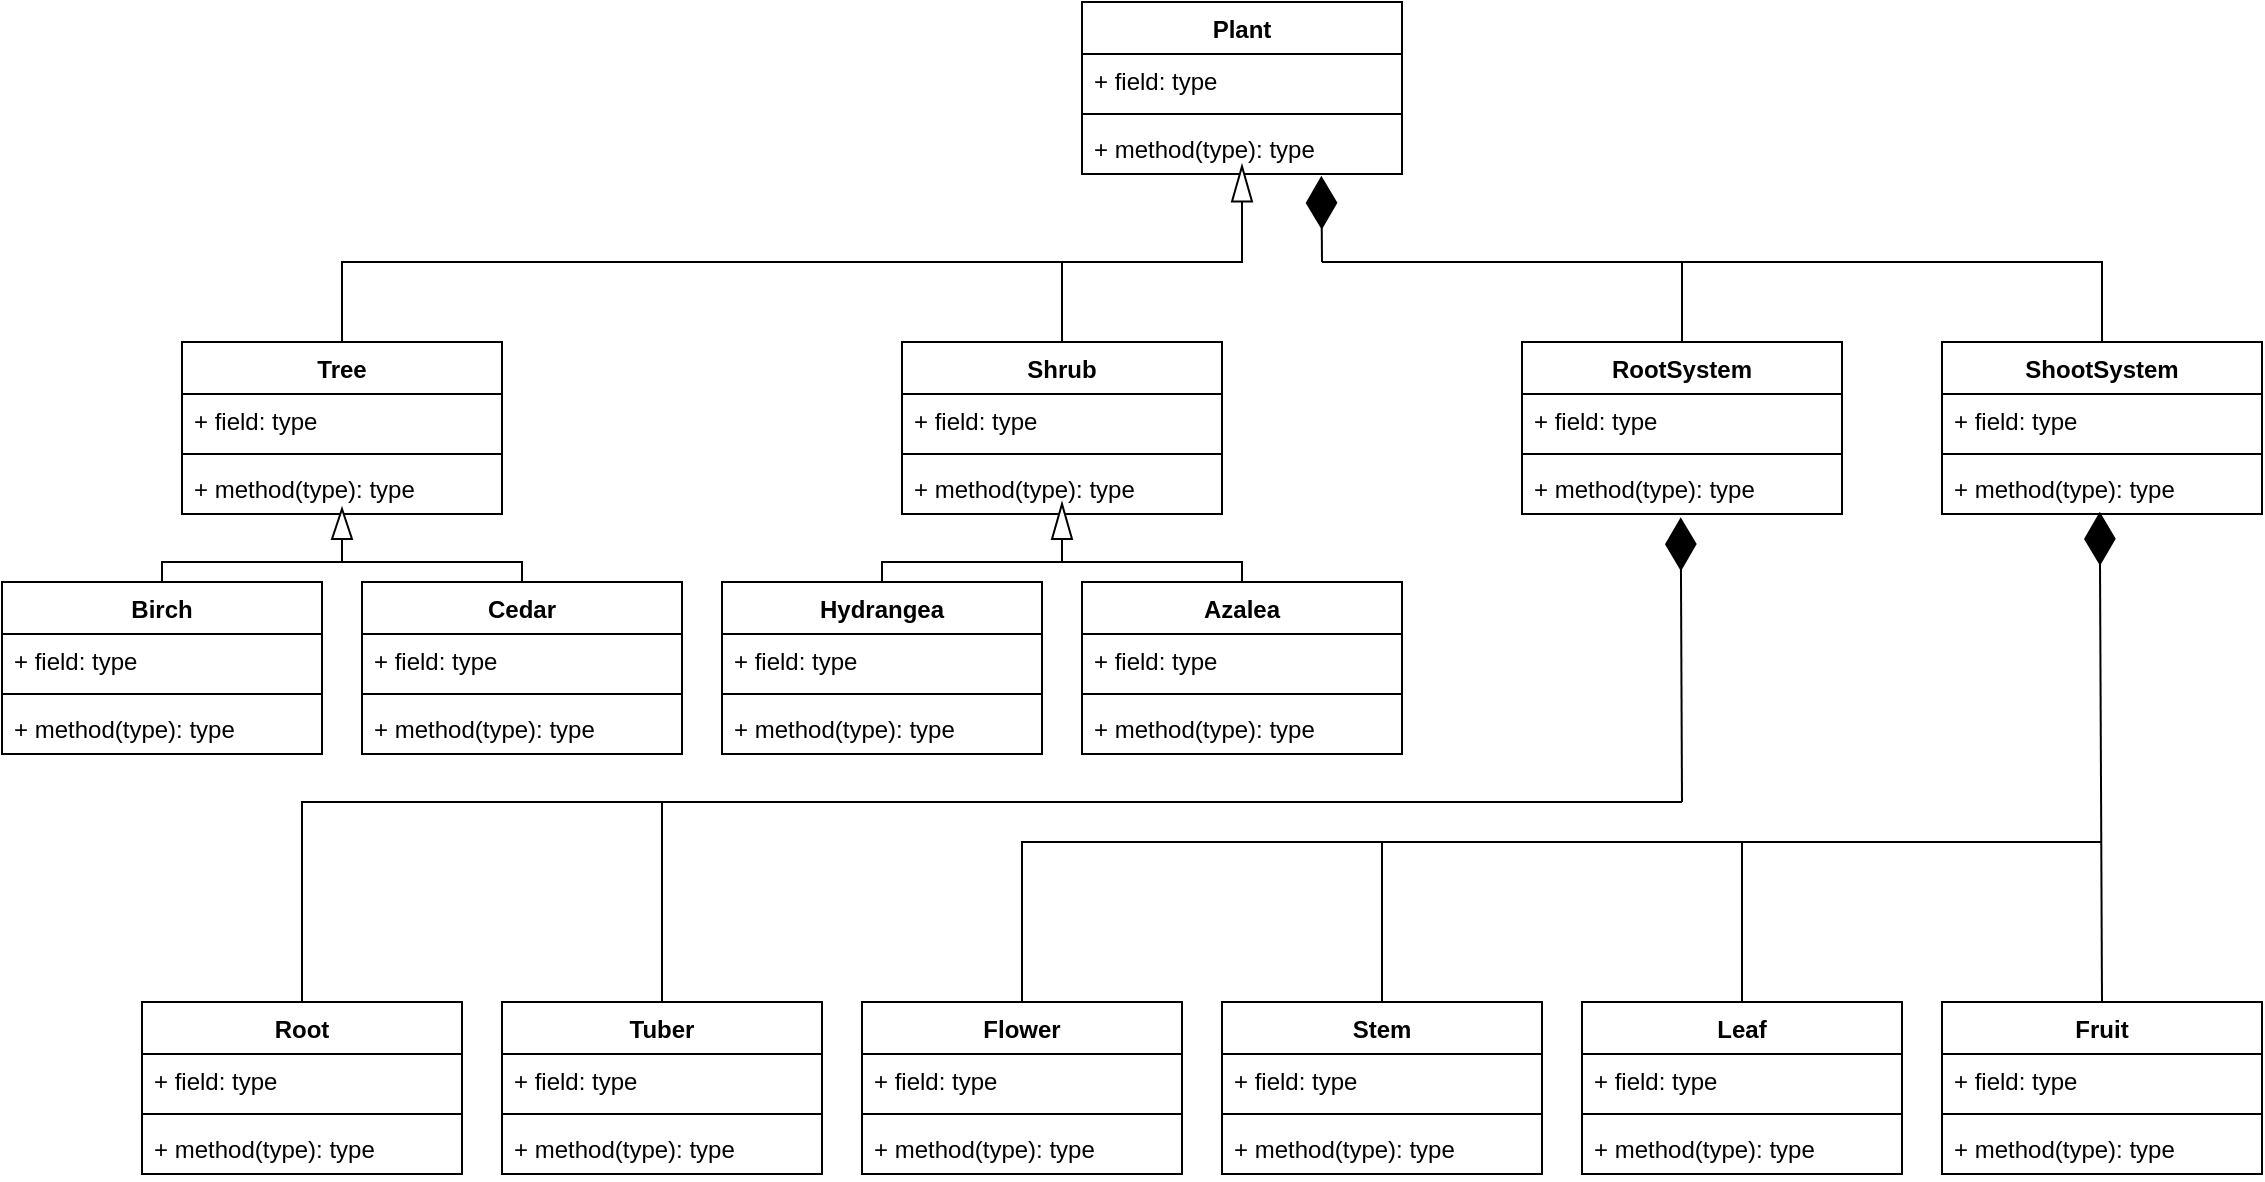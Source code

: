 <mxfile version="24.7.0" type="device">
  <diagram name="Page-1" id="bL0mSsmH6e7pi3kpd_Wb">
    <mxGraphModel dx="505" dy="559" grid="1" gridSize="10" guides="1" tooltips="1" connect="1" arrows="1" fold="1" page="1" pageScale="1" pageWidth="850" pageHeight="1100" math="0" shadow="0">
      <root>
        <mxCell id="0" />
        <mxCell id="1" parent="0" />
        <mxCell id="Pe4YFYHEPSf0yNMkosxJ-1" value="Plant" style="swimlane;fontStyle=1;align=center;verticalAlign=top;childLayout=stackLayout;horizontal=1;startSize=26;horizontalStack=0;resizeParent=1;resizeParentMax=0;resizeLast=0;collapsible=1;marginBottom=0;whiteSpace=wrap;html=1;" parent="1" vertex="1">
          <mxGeometry x="620" y="140" width="160" height="86" as="geometry" />
        </mxCell>
        <mxCell id="Pe4YFYHEPSf0yNMkosxJ-2" value="+ field: type" style="text;strokeColor=none;fillColor=none;align=left;verticalAlign=top;spacingLeft=4;spacingRight=4;overflow=hidden;rotatable=0;points=[[0,0.5],[1,0.5]];portConstraint=eastwest;whiteSpace=wrap;html=1;" parent="Pe4YFYHEPSf0yNMkosxJ-1" vertex="1">
          <mxGeometry y="26" width="160" height="26" as="geometry" />
        </mxCell>
        <mxCell id="Pe4YFYHEPSf0yNMkosxJ-3" value="" style="line;strokeWidth=1;fillColor=none;align=left;verticalAlign=middle;spacingTop=-1;spacingLeft=3;spacingRight=3;rotatable=0;labelPosition=right;points=[];portConstraint=eastwest;strokeColor=inherit;" parent="Pe4YFYHEPSf0yNMkosxJ-1" vertex="1">
          <mxGeometry y="52" width="160" height="8" as="geometry" />
        </mxCell>
        <mxCell id="Pe4YFYHEPSf0yNMkosxJ-4" value="+ method(type): type" style="text;strokeColor=none;fillColor=none;align=left;verticalAlign=top;spacingLeft=4;spacingRight=4;overflow=hidden;rotatable=0;points=[[0,0.5],[1,0.5]];portConstraint=eastwest;whiteSpace=wrap;html=1;" parent="Pe4YFYHEPSf0yNMkosxJ-1" vertex="1">
          <mxGeometry y="60" width="160" height="26" as="geometry" />
        </mxCell>
        <mxCell id="Pe4YFYHEPSf0yNMkosxJ-5" value="Tree" style="swimlane;fontStyle=1;align=center;verticalAlign=top;childLayout=stackLayout;horizontal=1;startSize=26;horizontalStack=0;resizeParent=1;resizeParentMax=0;resizeLast=0;collapsible=1;marginBottom=0;whiteSpace=wrap;html=1;" parent="1" vertex="1">
          <mxGeometry x="170" y="310" width="160" height="86" as="geometry" />
        </mxCell>
        <mxCell id="Pe4YFYHEPSf0yNMkosxJ-6" value="+ field: type" style="text;strokeColor=none;fillColor=none;align=left;verticalAlign=top;spacingLeft=4;spacingRight=4;overflow=hidden;rotatable=0;points=[[0,0.5],[1,0.5]];portConstraint=eastwest;whiteSpace=wrap;html=1;" parent="Pe4YFYHEPSf0yNMkosxJ-5" vertex="1">
          <mxGeometry y="26" width="160" height="26" as="geometry" />
        </mxCell>
        <mxCell id="Pe4YFYHEPSf0yNMkosxJ-7" value="" style="line;strokeWidth=1;fillColor=none;align=left;verticalAlign=middle;spacingTop=-1;spacingLeft=3;spacingRight=3;rotatable=0;labelPosition=right;points=[];portConstraint=eastwest;strokeColor=inherit;" parent="Pe4YFYHEPSf0yNMkosxJ-5" vertex="1">
          <mxGeometry y="52" width="160" height="8" as="geometry" />
        </mxCell>
        <mxCell id="Pe4YFYHEPSf0yNMkosxJ-8" value="+ method(type): type" style="text;strokeColor=none;fillColor=none;align=left;verticalAlign=top;spacingLeft=4;spacingRight=4;overflow=hidden;rotatable=0;points=[[0,0.5],[1,0.5]];portConstraint=eastwest;whiteSpace=wrap;html=1;" parent="Pe4YFYHEPSf0yNMkosxJ-5" vertex="1">
          <mxGeometry y="60" width="160" height="26" as="geometry" />
        </mxCell>
        <mxCell id="Pe4YFYHEPSf0yNMkosxJ-9" value="Shrub" style="swimlane;fontStyle=1;align=center;verticalAlign=top;childLayout=stackLayout;horizontal=1;startSize=26;horizontalStack=0;resizeParent=1;resizeParentMax=0;resizeLast=0;collapsible=1;marginBottom=0;whiteSpace=wrap;html=1;" parent="1" vertex="1">
          <mxGeometry x="530" y="310" width="160" height="86" as="geometry">
            <mxRectangle x="530" y="310" width="70" height="30" as="alternateBounds" />
          </mxGeometry>
        </mxCell>
        <mxCell id="Pe4YFYHEPSf0yNMkosxJ-10" value="+ field: type" style="text;strokeColor=none;fillColor=none;align=left;verticalAlign=top;spacingLeft=4;spacingRight=4;overflow=hidden;rotatable=0;points=[[0,0.5],[1,0.5]];portConstraint=eastwest;whiteSpace=wrap;html=1;" parent="Pe4YFYHEPSf0yNMkosxJ-9" vertex="1">
          <mxGeometry y="26" width="160" height="26" as="geometry" />
        </mxCell>
        <mxCell id="Pe4YFYHEPSf0yNMkosxJ-11" value="" style="line;strokeWidth=1;fillColor=none;align=left;verticalAlign=middle;spacingTop=-1;spacingLeft=3;spacingRight=3;rotatable=0;labelPosition=right;points=[];portConstraint=eastwest;strokeColor=inherit;" parent="Pe4YFYHEPSf0yNMkosxJ-9" vertex="1">
          <mxGeometry y="52" width="160" height="8" as="geometry" />
        </mxCell>
        <mxCell id="Pe4YFYHEPSf0yNMkosxJ-12" value="+ method(type): type" style="text;strokeColor=none;fillColor=none;align=left;verticalAlign=top;spacingLeft=4;spacingRight=4;overflow=hidden;rotatable=0;points=[[0,0.5],[1,0.5]];portConstraint=eastwest;whiteSpace=wrap;html=1;" parent="Pe4YFYHEPSf0yNMkosxJ-9" vertex="1">
          <mxGeometry y="60" width="160" height="26" as="geometry" />
        </mxCell>
        <mxCell id="Pe4YFYHEPSf0yNMkosxJ-13" value="Birch" style="swimlane;fontStyle=1;align=center;verticalAlign=top;childLayout=stackLayout;horizontal=1;startSize=26;horizontalStack=0;resizeParent=1;resizeParentMax=0;resizeLast=0;collapsible=1;marginBottom=0;whiteSpace=wrap;html=1;" parent="1" vertex="1">
          <mxGeometry x="80" y="430" width="160" height="86" as="geometry" />
        </mxCell>
        <mxCell id="Pe4YFYHEPSf0yNMkosxJ-14" value="+ field: type" style="text;strokeColor=none;fillColor=none;align=left;verticalAlign=top;spacingLeft=4;spacingRight=4;overflow=hidden;rotatable=0;points=[[0,0.5],[1,0.5]];portConstraint=eastwest;whiteSpace=wrap;html=1;" parent="Pe4YFYHEPSf0yNMkosxJ-13" vertex="1">
          <mxGeometry y="26" width="160" height="26" as="geometry" />
        </mxCell>
        <mxCell id="Pe4YFYHEPSf0yNMkosxJ-15" value="" style="line;strokeWidth=1;fillColor=none;align=left;verticalAlign=middle;spacingTop=-1;spacingLeft=3;spacingRight=3;rotatable=0;labelPosition=right;points=[];portConstraint=eastwest;strokeColor=inherit;" parent="Pe4YFYHEPSf0yNMkosxJ-13" vertex="1">
          <mxGeometry y="52" width="160" height="8" as="geometry" />
        </mxCell>
        <mxCell id="Pe4YFYHEPSf0yNMkosxJ-16" value="+ method(type): type" style="text;strokeColor=none;fillColor=none;align=left;verticalAlign=top;spacingLeft=4;spacingRight=4;overflow=hidden;rotatable=0;points=[[0,0.5],[1,0.5]];portConstraint=eastwest;whiteSpace=wrap;html=1;" parent="Pe4YFYHEPSf0yNMkosxJ-13" vertex="1">
          <mxGeometry y="60" width="160" height="26" as="geometry" />
        </mxCell>
        <mxCell id="Pe4YFYHEPSf0yNMkosxJ-17" value="Cedar" style="swimlane;fontStyle=1;align=center;verticalAlign=top;childLayout=stackLayout;horizontal=1;startSize=26;horizontalStack=0;resizeParent=1;resizeParentMax=0;resizeLast=0;collapsible=1;marginBottom=0;whiteSpace=wrap;html=1;" parent="1" vertex="1">
          <mxGeometry x="260" y="430" width="160" height="86" as="geometry" />
        </mxCell>
        <mxCell id="Pe4YFYHEPSf0yNMkosxJ-18" value="+ field: type" style="text;strokeColor=none;fillColor=none;align=left;verticalAlign=top;spacingLeft=4;spacingRight=4;overflow=hidden;rotatable=0;points=[[0,0.5],[1,0.5]];portConstraint=eastwest;whiteSpace=wrap;html=1;" parent="Pe4YFYHEPSf0yNMkosxJ-17" vertex="1">
          <mxGeometry y="26" width="160" height="26" as="geometry" />
        </mxCell>
        <mxCell id="Pe4YFYHEPSf0yNMkosxJ-19" value="" style="line;strokeWidth=1;fillColor=none;align=left;verticalAlign=middle;spacingTop=-1;spacingLeft=3;spacingRight=3;rotatable=0;labelPosition=right;points=[];portConstraint=eastwest;strokeColor=inherit;" parent="Pe4YFYHEPSf0yNMkosxJ-17" vertex="1">
          <mxGeometry y="52" width="160" height="8" as="geometry" />
        </mxCell>
        <mxCell id="Pe4YFYHEPSf0yNMkosxJ-20" value="+ method(type): type" style="text;strokeColor=none;fillColor=none;align=left;verticalAlign=top;spacingLeft=4;spacingRight=4;overflow=hidden;rotatable=0;points=[[0,0.5],[1,0.5]];portConstraint=eastwest;whiteSpace=wrap;html=1;" parent="Pe4YFYHEPSf0yNMkosxJ-17" vertex="1">
          <mxGeometry y="60" width="160" height="26" as="geometry" />
        </mxCell>
        <mxCell id="Pe4YFYHEPSf0yNMkosxJ-21" value="Hydrangea" style="swimlane;fontStyle=1;align=center;verticalAlign=top;childLayout=stackLayout;horizontal=1;startSize=26;horizontalStack=0;resizeParent=1;resizeParentMax=0;resizeLast=0;collapsible=1;marginBottom=0;whiteSpace=wrap;html=1;" parent="1" vertex="1">
          <mxGeometry x="440" y="430" width="160" height="86" as="geometry" />
        </mxCell>
        <mxCell id="Pe4YFYHEPSf0yNMkosxJ-22" value="+ field: type" style="text;strokeColor=none;fillColor=none;align=left;verticalAlign=top;spacingLeft=4;spacingRight=4;overflow=hidden;rotatable=0;points=[[0,0.5],[1,0.5]];portConstraint=eastwest;whiteSpace=wrap;html=1;" parent="Pe4YFYHEPSf0yNMkosxJ-21" vertex="1">
          <mxGeometry y="26" width="160" height="26" as="geometry" />
        </mxCell>
        <mxCell id="Pe4YFYHEPSf0yNMkosxJ-23" value="" style="line;strokeWidth=1;fillColor=none;align=left;verticalAlign=middle;spacingTop=-1;spacingLeft=3;spacingRight=3;rotatable=0;labelPosition=right;points=[];portConstraint=eastwest;strokeColor=inherit;" parent="Pe4YFYHEPSf0yNMkosxJ-21" vertex="1">
          <mxGeometry y="52" width="160" height="8" as="geometry" />
        </mxCell>
        <mxCell id="Pe4YFYHEPSf0yNMkosxJ-24" value="+ method(type): type" style="text;strokeColor=none;fillColor=none;align=left;verticalAlign=top;spacingLeft=4;spacingRight=4;overflow=hidden;rotatable=0;points=[[0,0.5],[1,0.5]];portConstraint=eastwest;whiteSpace=wrap;html=1;" parent="Pe4YFYHEPSf0yNMkosxJ-21" vertex="1">
          <mxGeometry y="60" width="160" height="26" as="geometry" />
        </mxCell>
        <mxCell id="Pe4YFYHEPSf0yNMkosxJ-25" value="Azalea" style="swimlane;fontStyle=1;align=center;verticalAlign=top;childLayout=stackLayout;horizontal=1;startSize=26;horizontalStack=0;resizeParent=1;resizeParentMax=0;resizeLast=0;collapsible=1;marginBottom=0;whiteSpace=wrap;html=1;" parent="1" vertex="1">
          <mxGeometry x="620" y="430" width="160" height="86" as="geometry">
            <mxRectangle x="620" y="430" width="80" height="30" as="alternateBounds" />
          </mxGeometry>
        </mxCell>
        <mxCell id="Pe4YFYHEPSf0yNMkosxJ-26" value="+ field: type" style="text;strokeColor=none;fillColor=none;align=left;verticalAlign=top;spacingLeft=4;spacingRight=4;overflow=hidden;rotatable=0;points=[[0,0.5],[1,0.5]];portConstraint=eastwest;whiteSpace=wrap;html=1;" parent="Pe4YFYHEPSf0yNMkosxJ-25" vertex="1">
          <mxGeometry y="26" width="160" height="26" as="geometry" />
        </mxCell>
        <mxCell id="Pe4YFYHEPSf0yNMkosxJ-27" value="" style="line;strokeWidth=1;fillColor=none;align=left;verticalAlign=middle;spacingTop=-1;spacingLeft=3;spacingRight=3;rotatable=0;labelPosition=right;points=[];portConstraint=eastwest;strokeColor=inherit;" parent="Pe4YFYHEPSf0yNMkosxJ-25" vertex="1">
          <mxGeometry y="52" width="160" height="8" as="geometry" />
        </mxCell>
        <mxCell id="Pe4YFYHEPSf0yNMkosxJ-28" value="+ method(type): type" style="text;strokeColor=none;fillColor=none;align=left;verticalAlign=top;spacingLeft=4;spacingRight=4;overflow=hidden;rotatable=0;points=[[0,0.5],[1,0.5]];portConstraint=eastwest;whiteSpace=wrap;html=1;" parent="Pe4YFYHEPSf0yNMkosxJ-25" vertex="1">
          <mxGeometry y="60" width="160" height="26" as="geometry" />
        </mxCell>
        <mxCell id="Pe4YFYHEPSf0yNMkosxJ-29" value="" style="triangle;whiteSpace=wrap;html=1;rotation=-90;" parent="1" vertex="1">
          <mxGeometry x="242.5" y="396" width="15" height="10" as="geometry" />
        </mxCell>
        <mxCell id="Pe4YFYHEPSf0yNMkosxJ-30" value="" style="endArrow=none;html=1;rounded=0;exitX=0;exitY=0.5;exitDx=0;exitDy=0;entryX=0.5;entryY=0;entryDx=0;entryDy=0;" parent="1" source="Pe4YFYHEPSf0yNMkosxJ-29" target="Pe4YFYHEPSf0yNMkosxJ-17" edge="1">
          <mxGeometry width="50" height="50" relative="1" as="geometry">
            <mxPoint x="410" y="620" as="sourcePoint" />
            <mxPoint x="360" y="690" as="targetPoint" />
            <Array as="points">
              <mxPoint x="250" y="420" />
              <mxPoint x="340" y="420" />
            </Array>
          </mxGeometry>
        </mxCell>
        <mxCell id="Pe4YFYHEPSf0yNMkosxJ-31" value="" style="endArrow=none;html=1;rounded=0;entryX=0.5;entryY=0;entryDx=0;entryDy=0;" parent="1" target="Pe4YFYHEPSf0yNMkosxJ-13" edge="1">
          <mxGeometry width="50" height="50" relative="1" as="geometry">
            <mxPoint x="250" y="420" as="sourcePoint" />
            <mxPoint x="200" y="410" as="targetPoint" />
            <Array as="points">
              <mxPoint x="160" y="420" />
            </Array>
          </mxGeometry>
        </mxCell>
        <mxCell id="Pe4YFYHEPSf0yNMkosxJ-32" value="" style="triangle;whiteSpace=wrap;html=1;rotation=-90;" parent="1" vertex="1">
          <mxGeometry x="601.25" y="394.75" width="17.5" height="10" as="geometry" />
        </mxCell>
        <mxCell id="Pe4YFYHEPSf0yNMkosxJ-33" value="" style="endArrow=none;html=1;rounded=0;exitX=0;exitY=0.5;exitDx=0;exitDy=0;entryX=0.5;entryY=0;entryDx=0;entryDy=0;" parent="1" source="Pe4YFYHEPSf0yNMkosxJ-32" target="Pe4YFYHEPSf0yNMkosxJ-25" edge="1">
          <mxGeometry width="50" height="50" relative="1" as="geometry">
            <mxPoint x="770" y="620" as="sourcePoint" />
            <mxPoint x="700" y="430" as="targetPoint" />
            <Array as="points">
              <mxPoint x="610" y="420" />
              <mxPoint x="700" y="420" />
            </Array>
          </mxGeometry>
        </mxCell>
        <mxCell id="Pe4YFYHEPSf0yNMkosxJ-34" value="" style="endArrow=none;html=1;rounded=0;entryX=0.5;entryY=0;entryDx=0;entryDy=0;" parent="1" target="Pe4YFYHEPSf0yNMkosxJ-21" edge="1">
          <mxGeometry width="50" height="50" relative="1" as="geometry">
            <mxPoint x="610" y="420" as="sourcePoint" />
            <mxPoint x="520" y="430" as="targetPoint" />
            <Array as="points">
              <mxPoint x="520" y="420" />
            </Array>
          </mxGeometry>
        </mxCell>
        <mxCell id="Pe4YFYHEPSf0yNMkosxJ-35" value="Root&lt;span style=&quot;color: rgba(0, 0, 0, 0); font-family: monospace; font-size: 0px; font-weight: 400; text-align: start; text-wrap: nowrap;&quot;&gt;%3CmxGraphModel%3E%3Croot%3E%3CmxCell%20id%3D%220%22%2F%3E%3CmxCell%20id%3D%221%22%20parent%3D%220%22%2F%3E%3CmxCell%20id%3D%222%22%20value%3D%22Shrub%22%20style%3D%22swimlane%3BfontStyle%3D1%3Balign%3Dcenter%3BverticalAlign%3Dtop%3BchildLayout%3DstackLayout%3Bhorizontal%3D1%3BstartSize%3D26%3BhorizontalStack%3D0%3BresizeParent%3D1%3BresizeParentMax%3D0%3BresizeLast%3D0%3Bcollapsible%3D1%3BmarginBottom%3D0%3BwhiteSpace%3Dwrap%3Bhtml%3D1%3B%22%20vertex%3D%221%22%20parent%3D%221%22%3E%3CmxGeometry%20x%3D%22530%22%20y%3D%22310%22%20width%3D%22160%22%20height%3D%2286%22%20as%3D%22geometry%22%2F%3E%3C%2FmxCell%3E%3CmxCell%20id%3D%223%22%20value%3D%22%2B%20field%3A%20type%22%20style%3D%22text%3BstrokeColor%3Dnone%3BfillColor%3Dnone%3Balign%3Dleft%3BverticalAlign%3Dtop%3BspacingLeft%3D4%3BspacingRight%3D4%3Boverflow%3Dhidden%3Brotatable%3D0%3Bpoints%3D%5B%5B0%2C0.5%5D%2C%5B1%2C0.5%5D%5D%3BportConstraint%3Deastwest%3BwhiteSpace%3Dwrap%3Bhtml%3D1%3B%22%20vertex%3D%221%22%20parent%3D%222%22%3E%3CmxGeometry%20y%3D%2226%22%20width%3D%22160%22%20height%3D%2226%22%20as%3D%22geometry%22%2F%3E%3C%2FmxCell%3E%3CmxCell%20id%3D%224%22%20value%3D%22%22%20style%3D%22line%3BstrokeWidth%3D1%3BfillColor%3Dnone%3Balign%3Dleft%3BverticalAlign%3Dmiddle%3BspacingTop%3D-1%3BspacingLeft%3D3%3BspacingRight%3D3%3Brotatable%3D0%3BlabelPosition%3Dright%3Bpoints%3D%5B%5D%3BportConstraint%3Deastwest%3BstrokeColor%3Dinherit%3B%22%20vertex%3D%221%22%20parent%3D%222%22%3E%3CmxGeometry%20y%3D%2252%22%20width%3D%22160%22%20height%3D%228%22%20as%3D%22geometry%22%2F%3E%3C%2FmxCell%3E%3CmxCell%20id%3D%225%22%20value%3D%22%2B%20method(type)%3A%20type%22%20style%3D%22text%3BstrokeColor%3Dnone%3BfillColor%3Dnone%3Balign%3Dleft%3BverticalAlign%3Dtop%3BspacingLeft%3D4%3BspacingRight%3D4%3Boverflow%3Dhidden%3Brotatable%3D0%3Bpoints%3D%5B%5B0%2C0.5%5D%2C%5B1%2C0.5%5D%5D%3BportConstraint%3Deastwest%3BwhiteSpace%3Dwrap%3Bhtml%3D1%3B%22%20vertex%3D%221%22%20parent%3D%222%22%3E%3CmxGeometry%20y%3D%2260%22%20width%3D%22160%22%20height%3D%2226%22%20as%3D%22geometry%22%2F%3E%3C%2FmxCell%3E%3C%2Froot%3E%3C%2FmxGraphModel%3E&lt;/span&gt;" style="swimlane;fontStyle=1;align=center;verticalAlign=top;childLayout=stackLayout;horizontal=1;startSize=26;horizontalStack=0;resizeParent=1;resizeParentMax=0;resizeLast=0;collapsible=1;marginBottom=0;whiteSpace=wrap;html=1;" parent="1" vertex="1">
          <mxGeometry x="150" y="640" width="160" height="86" as="geometry" />
        </mxCell>
        <mxCell id="Pe4YFYHEPSf0yNMkosxJ-36" value="+ field: type" style="text;strokeColor=none;fillColor=none;align=left;verticalAlign=top;spacingLeft=4;spacingRight=4;overflow=hidden;rotatable=0;points=[[0,0.5],[1,0.5]];portConstraint=eastwest;whiteSpace=wrap;html=1;" parent="Pe4YFYHEPSf0yNMkosxJ-35" vertex="1">
          <mxGeometry y="26" width="160" height="26" as="geometry" />
        </mxCell>
        <mxCell id="Pe4YFYHEPSf0yNMkosxJ-37" value="" style="line;strokeWidth=1;fillColor=none;align=left;verticalAlign=middle;spacingTop=-1;spacingLeft=3;spacingRight=3;rotatable=0;labelPosition=right;points=[];portConstraint=eastwest;strokeColor=inherit;" parent="Pe4YFYHEPSf0yNMkosxJ-35" vertex="1">
          <mxGeometry y="52" width="160" height="8" as="geometry" />
        </mxCell>
        <mxCell id="Pe4YFYHEPSf0yNMkosxJ-38" value="+ method(type): type" style="text;strokeColor=none;fillColor=none;align=left;verticalAlign=top;spacingLeft=4;spacingRight=4;overflow=hidden;rotatable=0;points=[[0,0.5],[1,0.5]];portConstraint=eastwest;whiteSpace=wrap;html=1;" parent="Pe4YFYHEPSf0yNMkosxJ-35" vertex="1">
          <mxGeometry y="60" width="160" height="26" as="geometry" />
        </mxCell>
        <mxCell id="Pe4YFYHEPSf0yNMkosxJ-39" value="Tuber" style="swimlane;fontStyle=1;align=center;verticalAlign=top;childLayout=stackLayout;horizontal=1;startSize=26;horizontalStack=0;resizeParent=1;resizeParentMax=0;resizeLast=0;collapsible=1;marginBottom=0;whiteSpace=wrap;html=1;" parent="1" vertex="1">
          <mxGeometry x="330" y="640" width="160" height="86" as="geometry" />
        </mxCell>
        <mxCell id="Pe4YFYHEPSf0yNMkosxJ-40" value="+ field: type" style="text;strokeColor=none;fillColor=none;align=left;verticalAlign=top;spacingLeft=4;spacingRight=4;overflow=hidden;rotatable=0;points=[[0,0.5],[1,0.5]];portConstraint=eastwest;whiteSpace=wrap;html=1;" parent="Pe4YFYHEPSf0yNMkosxJ-39" vertex="1">
          <mxGeometry y="26" width="160" height="26" as="geometry" />
        </mxCell>
        <mxCell id="Pe4YFYHEPSf0yNMkosxJ-41" value="" style="line;strokeWidth=1;fillColor=none;align=left;verticalAlign=middle;spacingTop=-1;spacingLeft=3;spacingRight=3;rotatable=0;labelPosition=right;points=[];portConstraint=eastwest;strokeColor=inherit;" parent="Pe4YFYHEPSf0yNMkosxJ-39" vertex="1">
          <mxGeometry y="52" width="160" height="8" as="geometry" />
        </mxCell>
        <mxCell id="Pe4YFYHEPSf0yNMkosxJ-42" value="+ method(type): type" style="text;strokeColor=none;fillColor=none;align=left;verticalAlign=top;spacingLeft=4;spacingRight=4;overflow=hidden;rotatable=0;points=[[0,0.5],[1,0.5]];portConstraint=eastwest;whiteSpace=wrap;html=1;" parent="Pe4YFYHEPSf0yNMkosxJ-39" vertex="1">
          <mxGeometry y="60" width="160" height="26" as="geometry" />
        </mxCell>
        <mxCell id="Pe4YFYHEPSf0yNMkosxJ-43" value="Flower" style="swimlane;fontStyle=1;align=center;verticalAlign=top;childLayout=stackLayout;horizontal=1;startSize=26;horizontalStack=0;resizeParent=1;resizeParentMax=0;resizeLast=0;collapsible=1;marginBottom=0;whiteSpace=wrap;html=1;" parent="1" vertex="1">
          <mxGeometry x="510" y="640" width="160" height="86" as="geometry" />
        </mxCell>
        <mxCell id="Pe4YFYHEPSf0yNMkosxJ-44" value="+ field: type" style="text;strokeColor=none;fillColor=none;align=left;verticalAlign=top;spacingLeft=4;spacingRight=4;overflow=hidden;rotatable=0;points=[[0,0.5],[1,0.5]];portConstraint=eastwest;whiteSpace=wrap;html=1;" parent="Pe4YFYHEPSf0yNMkosxJ-43" vertex="1">
          <mxGeometry y="26" width="160" height="26" as="geometry" />
        </mxCell>
        <mxCell id="Pe4YFYHEPSf0yNMkosxJ-45" value="" style="line;strokeWidth=1;fillColor=none;align=left;verticalAlign=middle;spacingTop=-1;spacingLeft=3;spacingRight=3;rotatable=0;labelPosition=right;points=[];portConstraint=eastwest;strokeColor=inherit;" parent="Pe4YFYHEPSf0yNMkosxJ-43" vertex="1">
          <mxGeometry y="52" width="160" height="8" as="geometry" />
        </mxCell>
        <mxCell id="Pe4YFYHEPSf0yNMkosxJ-46" value="+ method(type): type" style="text;strokeColor=none;fillColor=none;align=left;verticalAlign=top;spacingLeft=4;spacingRight=4;overflow=hidden;rotatable=0;points=[[0,0.5],[1,0.5]];portConstraint=eastwest;whiteSpace=wrap;html=1;" parent="Pe4YFYHEPSf0yNMkosxJ-43" vertex="1">
          <mxGeometry y="60" width="160" height="26" as="geometry" />
        </mxCell>
        <mxCell id="Pe4YFYHEPSf0yNMkosxJ-47" value="Stem" style="swimlane;fontStyle=1;align=center;verticalAlign=top;childLayout=stackLayout;horizontal=1;startSize=26;horizontalStack=0;resizeParent=1;resizeParentMax=0;resizeLast=0;collapsible=1;marginBottom=0;whiteSpace=wrap;html=1;" parent="1" vertex="1">
          <mxGeometry x="690" y="640" width="160" height="86" as="geometry" />
        </mxCell>
        <mxCell id="Pe4YFYHEPSf0yNMkosxJ-48" value="+ field: type" style="text;strokeColor=none;fillColor=none;align=left;verticalAlign=top;spacingLeft=4;spacingRight=4;overflow=hidden;rotatable=0;points=[[0,0.5],[1,0.5]];portConstraint=eastwest;whiteSpace=wrap;html=1;" parent="Pe4YFYHEPSf0yNMkosxJ-47" vertex="1">
          <mxGeometry y="26" width="160" height="26" as="geometry" />
        </mxCell>
        <mxCell id="Pe4YFYHEPSf0yNMkosxJ-49" value="" style="line;strokeWidth=1;fillColor=none;align=left;verticalAlign=middle;spacingTop=-1;spacingLeft=3;spacingRight=3;rotatable=0;labelPosition=right;points=[];portConstraint=eastwest;strokeColor=inherit;" parent="Pe4YFYHEPSf0yNMkosxJ-47" vertex="1">
          <mxGeometry y="52" width="160" height="8" as="geometry" />
        </mxCell>
        <mxCell id="Pe4YFYHEPSf0yNMkosxJ-50" value="+ method(type): type" style="text;strokeColor=none;fillColor=none;align=left;verticalAlign=top;spacingLeft=4;spacingRight=4;overflow=hidden;rotatable=0;points=[[0,0.5],[1,0.5]];portConstraint=eastwest;whiteSpace=wrap;html=1;" parent="Pe4YFYHEPSf0yNMkosxJ-47" vertex="1">
          <mxGeometry y="60" width="160" height="26" as="geometry" />
        </mxCell>
        <mxCell id="Pe4YFYHEPSf0yNMkosxJ-51" value="Leaf" style="swimlane;fontStyle=1;align=center;verticalAlign=top;childLayout=stackLayout;horizontal=1;startSize=26;horizontalStack=0;resizeParent=1;resizeParentMax=0;resizeLast=0;collapsible=1;marginBottom=0;whiteSpace=wrap;html=1;" parent="1" vertex="1">
          <mxGeometry x="870" y="640" width="160" height="86" as="geometry" />
        </mxCell>
        <mxCell id="Pe4YFYHEPSf0yNMkosxJ-52" value="+ field: type" style="text;strokeColor=none;fillColor=none;align=left;verticalAlign=top;spacingLeft=4;spacingRight=4;overflow=hidden;rotatable=0;points=[[0,0.5],[1,0.5]];portConstraint=eastwest;whiteSpace=wrap;html=1;" parent="Pe4YFYHEPSf0yNMkosxJ-51" vertex="1">
          <mxGeometry y="26" width="160" height="26" as="geometry" />
        </mxCell>
        <mxCell id="Pe4YFYHEPSf0yNMkosxJ-53" value="" style="line;strokeWidth=1;fillColor=none;align=left;verticalAlign=middle;spacingTop=-1;spacingLeft=3;spacingRight=3;rotatable=0;labelPosition=right;points=[];portConstraint=eastwest;strokeColor=inherit;" parent="Pe4YFYHEPSf0yNMkosxJ-51" vertex="1">
          <mxGeometry y="52" width="160" height="8" as="geometry" />
        </mxCell>
        <mxCell id="Pe4YFYHEPSf0yNMkosxJ-54" value="+ method(type): type" style="text;strokeColor=none;fillColor=none;align=left;verticalAlign=top;spacingLeft=4;spacingRight=4;overflow=hidden;rotatable=0;points=[[0,0.5],[1,0.5]];portConstraint=eastwest;whiteSpace=wrap;html=1;" parent="Pe4YFYHEPSf0yNMkosxJ-51" vertex="1">
          <mxGeometry y="60" width="160" height="26" as="geometry" />
        </mxCell>
        <mxCell id="Pe4YFYHEPSf0yNMkosxJ-55" value="Fruit" style="swimlane;fontStyle=1;align=center;verticalAlign=top;childLayout=stackLayout;horizontal=1;startSize=26;horizontalStack=0;resizeParent=1;resizeParentMax=0;resizeLast=0;collapsible=1;marginBottom=0;whiteSpace=wrap;html=1;" parent="1" vertex="1">
          <mxGeometry x="1050" y="640" width="160" height="86" as="geometry" />
        </mxCell>
        <mxCell id="Pe4YFYHEPSf0yNMkosxJ-56" value="+ field: type" style="text;strokeColor=none;fillColor=none;align=left;verticalAlign=top;spacingLeft=4;spacingRight=4;overflow=hidden;rotatable=0;points=[[0,0.5],[1,0.5]];portConstraint=eastwest;whiteSpace=wrap;html=1;" parent="Pe4YFYHEPSf0yNMkosxJ-55" vertex="1">
          <mxGeometry y="26" width="160" height="26" as="geometry" />
        </mxCell>
        <mxCell id="Pe4YFYHEPSf0yNMkosxJ-57" value="" style="line;strokeWidth=1;fillColor=none;align=left;verticalAlign=middle;spacingTop=-1;spacingLeft=3;spacingRight=3;rotatable=0;labelPosition=right;points=[];portConstraint=eastwest;strokeColor=inherit;" parent="Pe4YFYHEPSf0yNMkosxJ-55" vertex="1">
          <mxGeometry y="52" width="160" height="8" as="geometry" />
        </mxCell>
        <mxCell id="Pe4YFYHEPSf0yNMkosxJ-58" value="+ method(type): type" style="text;strokeColor=none;fillColor=none;align=left;verticalAlign=top;spacingLeft=4;spacingRight=4;overflow=hidden;rotatable=0;points=[[0,0.5],[1,0.5]];portConstraint=eastwest;whiteSpace=wrap;html=1;" parent="Pe4YFYHEPSf0yNMkosxJ-55" vertex="1">
          <mxGeometry y="60" width="160" height="26" as="geometry" />
        </mxCell>
        <mxCell id="Pe4YFYHEPSf0yNMkosxJ-59" value="RootSystem" style="swimlane;fontStyle=1;align=center;verticalAlign=top;childLayout=stackLayout;horizontal=1;startSize=26;horizontalStack=0;resizeParent=1;resizeParentMax=0;resizeLast=0;collapsible=1;marginBottom=0;whiteSpace=wrap;html=1;" parent="1" vertex="1">
          <mxGeometry x="840" y="310" width="160" height="86" as="geometry" />
        </mxCell>
        <mxCell id="Pe4YFYHEPSf0yNMkosxJ-60" value="+ field: type" style="text;strokeColor=none;fillColor=none;align=left;verticalAlign=top;spacingLeft=4;spacingRight=4;overflow=hidden;rotatable=0;points=[[0,0.5],[1,0.5]];portConstraint=eastwest;whiteSpace=wrap;html=1;" parent="Pe4YFYHEPSf0yNMkosxJ-59" vertex="1">
          <mxGeometry y="26" width="160" height="26" as="geometry" />
        </mxCell>
        <mxCell id="Pe4YFYHEPSf0yNMkosxJ-61" value="" style="line;strokeWidth=1;fillColor=none;align=left;verticalAlign=middle;spacingTop=-1;spacingLeft=3;spacingRight=3;rotatable=0;labelPosition=right;points=[];portConstraint=eastwest;strokeColor=inherit;" parent="Pe4YFYHEPSf0yNMkosxJ-59" vertex="1">
          <mxGeometry y="52" width="160" height="8" as="geometry" />
        </mxCell>
        <mxCell id="Pe4YFYHEPSf0yNMkosxJ-62" value="+ method(type): type" style="text;strokeColor=none;fillColor=none;align=left;verticalAlign=top;spacingLeft=4;spacingRight=4;overflow=hidden;rotatable=0;points=[[0,0.5],[1,0.5]];portConstraint=eastwest;whiteSpace=wrap;html=1;" parent="Pe4YFYHEPSf0yNMkosxJ-59" vertex="1">
          <mxGeometry y="60" width="160" height="26" as="geometry" />
        </mxCell>
        <mxCell id="Pe4YFYHEPSf0yNMkosxJ-63" value="ShootSystem" style="swimlane;fontStyle=1;align=center;verticalAlign=top;childLayout=stackLayout;horizontal=1;startSize=26;horizontalStack=0;resizeParent=1;resizeParentMax=0;resizeLast=0;collapsible=1;marginBottom=0;whiteSpace=wrap;html=1;" parent="1" vertex="1">
          <mxGeometry x="1050" y="310" width="160" height="86" as="geometry" />
        </mxCell>
        <mxCell id="Pe4YFYHEPSf0yNMkosxJ-64" value="+ field: type" style="text;strokeColor=none;fillColor=none;align=left;verticalAlign=top;spacingLeft=4;spacingRight=4;overflow=hidden;rotatable=0;points=[[0,0.5],[1,0.5]];portConstraint=eastwest;whiteSpace=wrap;html=1;" parent="Pe4YFYHEPSf0yNMkosxJ-63" vertex="1">
          <mxGeometry y="26" width="160" height="26" as="geometry" />
        </mxCell>
        <mxCell id="Pe4YFYHEPSf0yNMkosxJ-65" value="" style="line;strokeWidth=1;fillColor=none;align=left;verticalAlign=middle;spacingTop=-1;spacingLeft=3;spacingRight=3;rotatable=0;labelPosition=right;points=[];portConstraint=eastwest;strokeColor=inherit;" parent="Pe4YFYHEPSf0yNMkosxJ-63" vertex="1">
          <mxGeometry y="52" width="160" height="8" as="geometry" />
        </mxCell>
        <mxCell id="Pe4YFYHEPSf0yNMkosxJ-66" value="+ method(type): type" style="text;strokeColor=none;fillColor=none;align=left;verticalAlign=top;spacingLeft=4;spacingRight=4;overflow=hidden;rotatable=0;points=[[0,0.5],[1,0.5]];portConstraint=eastwest;whiteSpace=wrap;html=1;" parent="Pe4YFYHEPSf0yNMkosxJ-63" vertex="1">
          <mxGeometry y="60" width="160" height="26" as="geometry" />
        </mxCell>
        <mxCell id="g4WcTn96jDn7bpptRVD9-3" value="" style="endArrow=diamondThin;endFill=1;endSize=24;html=1;rounded=0;entryX=0.493;entryY=0.959;entryDx=0;entryDy=0;entryPerimeter=0;exitX=0.5;exitY=0;exitDx=0;exitDy=0;" edge="1" parent="1" source="Pe4YFYHEPSf0yNMkosxJ-55" target="Pe4YFYHEPSf0yNMkosxJ-66">
          <mxGeometry width="160" relative="1" as="geometry">
            <mxPoint x="1010" y="480" as="sourcePoint" />
            <mxPoint x="1130" y="420" as="targetPoint" />
            <Array as="points" />
          </mxGeometry>
        </mxCell>
        <mxCell id="g4WcTn96jDn7bpptRVD9-4" value="" style="endArrow=none;html=1;rounded=0;exitX=0.5;exitY=0;exitDx=0;exitDy=0;" edge="1" parent="1" source="Pe4YFYHEPSf0yNMkosxJ-51">
          <mxGeometry width="50" height="50" relative="1" as="geometry">
            <mxPoint x="960" y="560" as="sourcePoint" />
            <mxPoint x="1130" y="560" as="targetPoint" />
            <Array as="points">
              <mxPoint x="950" y="560" />
            </Array>
          </mxGeometry>
        </mxCell>
        <mxCell id="g4WcTn96jDn7bpptRVD9-5" value="" style="endArrow=none;html=1;rounded=0;exitX=0.5;exitY=0;exitDx=0;exitDy=0;" edge="1" parent="1" source="Pe4YFYHEPSf0yNMkosxJ-47">
          <mxGeometry width="50" height="50" relative="1" as="geometry">
            <mxPoint x="770" y="640" as="sourcePoint" />
            <mxPoint x="950" y="560" as="targetPoint" />
            <Array as="points">
              <mxPoint x="770" y="560" />
            </Array>
          </mxGeometry>
        </mxCell>
        <mxCell id="g4WcTn96jDn7bpptRVD9-6" value="" style="endArrow=none;html=1;rounded=0;exitX=0.5;exitY=0;exitDx=0;exitDy=0;" edge="1" parent="1" source="Pe4YFYHEPSf0yNMkosxJ-43">
          <mxGeometry width="50" height="50" relative="1" as="geometry">
            <mxPoint x="590" y="640" as="sourcePoint" />
            <mxPoint x="770" y="560" as="targetPoint" />
            <Array as="points">
              <mxPoint x="590" y="560" />
            </Array>
          </mxGeometry>
        </mxCell>
        <mxCell id="g4WcTn96jDn7bpptRVD9-7" value="" style="endArrow=diamondThin;endFill=1;endSize=24;html=1;rounded=0;entryX=0.496;entryY=1.062;entryDx=0;entryDy=0;entryPerimeter=0;" edge="1" parent="1" target="Pe4YFYHEPSf0yNMkosxJ-62">
          <mxGeometry width="160" relative="1" as="geometry">
            <mxPoint x="920" y="540" as="sourcePoint" />
            <mxPoint x="919.5" y="404.75" as="targetPoint" />
            <Array as="points" />
          </mxGeometry>
        </mxCell>
        <mxCell id="g4WcTn96jDn7bpptRVD9-8" value="" style="endArrow=none;html=1;rounded=0;exitX=0.5;exitY=0;exitDx=0;exitDy=0;" edge="1" parent="1" source="Pe4YFYHEPSf0yNMkosxJ-39">
          <mxGeometry width="50" height="50" relative="1" as="geometry">
            <mxPoint x="740" y="620" as="sourcePoint" />
            <mxPoint x="920" y="540" as="targetPoint" />
            <Array as="points">
              <mxPoint x="410" y="540" />
              <mxPoint x="740" y="540" />
            </Array>
          </mxGeometry>
        </mxCell>
        <mxCell id="g4WcTn96jDn7bpptRVD9-9" value="" style="endArrow=none;html=1;rounded=0;exitX=0.5;exitY=0;exitDx=0;exitDy=0;" edge="1" parent="1" source="Pe4YFYHEPSf0yNMkosxJ-35">
          <mxGeometry width="50" height="50" relative="1" as="geometry">
            <mxPoint x="-100" y="640" as="sourcePoint" />
            <mxPoint x="410" y="540" as="targetPoint" />
            <Array as="points">
              <mxPoint x="230" y="540" />
            </Array>
          </mxGeometry>
        </mxCell>
        <mxCell id="g4WcTn96jDn7bpptRVD9-10" value="" style="endArrow=diamondThin;endFill=1;endSize=24;html=1;rounded=0;entryX=0.748;entryY=1.036;entryDx=0;entryDy=0;entryPerimeter=0;" edge="1" parent="1" target="Pe4YFYHEPSf0yNMkosxJ-4">
          <mxGeometry width="160" relative="1" as="geometry">
            <mxPoint x="740" y="270" as="sourcePoint" />
            <mxPoint x="740" y="230" as="targetPoint" />
            <Array as="points" />
          </mxGeometry>
        </mxCell>
        <mxCell id="g4WcTn96jDn7bpptRVD9-11" value="" style="endArrow=none;html=1;rounded=0;entryX=0.5;entryY=0;entryDx=0;entryDy=0;" edge="1" parent="1" target="Pe4YFYHEPSf0yNMkosxJ-59">
          <mxGeometry width="50" height="50" relative="1" as="geometry">
            <mxPoint x="740" y="270" as="sourcePoint" />
            <mxPoint x="790" y="250" as="targetPoint" />
            <Array as="points">
              <mxPoint x="920" y="270" />
            </Array>
          </mxGeometry>
        </mxCell>
        <mxCell id="g4WcTn96jDn7bpptRVD9-12" value="" style="endArrow=none;html=1;rounded=0;entryX=0.5;entryY=0;entryDx=0;entryDy=0;" edge="1" parent="1" target="Pe4YFYHEPSf0yNMkosxJ-63">
          <mxGeometry width="50" height="50" relative="1" as="geometry">
            <mxPoint x="920" y="270" as="sourcePoint" />
            <mxPoint x="1100" y="310" as="targetPoint" />
            <Array as="points">
              <mxPoint x="1130" y="270" />
            </Array>
          </mxGeometry>
        </mxCell>
        <mxCell id="g4WcTn96jDn7bpptRVD9-13" value="" style="triangle;whiteSpace=wrap;html=1;rotation=-90;" vertex="1" parent="1">
          <mxGeometry x="691.25" y="226" width="17.5" height="10" as="geometry" />
        </mxCell>
        <mxCell id="g4WcTn96jDn7bpptRVD9-14" value="" style="endArrow=none;html=1;rounded=0;entryX=0;entryY=0.5;entryDx=0;entryDy=0;exitX=0.5;exitY=0;exitDx=0;exitDy=0;" edge="1" parent="1" source="Pe4YFYHEPSf0yNMkosxJ-9" target="g4WcTn96jDn7bpptRVD9-13">
          <mxGeometry width="50" height="50" relative="1" as="geometry">
            <mxPoint x="590" y="290" as="sourcePoint" />
            <mxPoint x="640" y="240" as="targetPoint" />
            <Array as="points">
              <mxPoint x="610" y="270" />
              <mxPoint x="700" y="270" />
            </Array>
          </mxGeometry>
        </mxCell>
        <mxCell id="g4WcTn96jDn7bpptRVD9-15" value="" style="endArrow=none;html=1;rounded=0;exitX=0.5;exitY=0;exitDx=0;exitDy=0;" edge="1" parent="1" source="Pe4YFYHEPSf0yNMkosxJ-5">
          <mxGeometry width="50" height="50" relative="1" as="geometry">
            <mxPoint x="500" y="310" as="sourcePoint" />
            <mxPoint x="610" y="270" as="targetPoint" />
            <Array as="points">
              <mxPoint x="250" y="270" />
              <mxPoint x="500" y="270" />
              <mxPoint x="590" y="270" />
            </Array>
          </mxGeometry>
        </mxCell>
      </root>
    </mxGraphModel>
  </diagram>
</mxfile>
